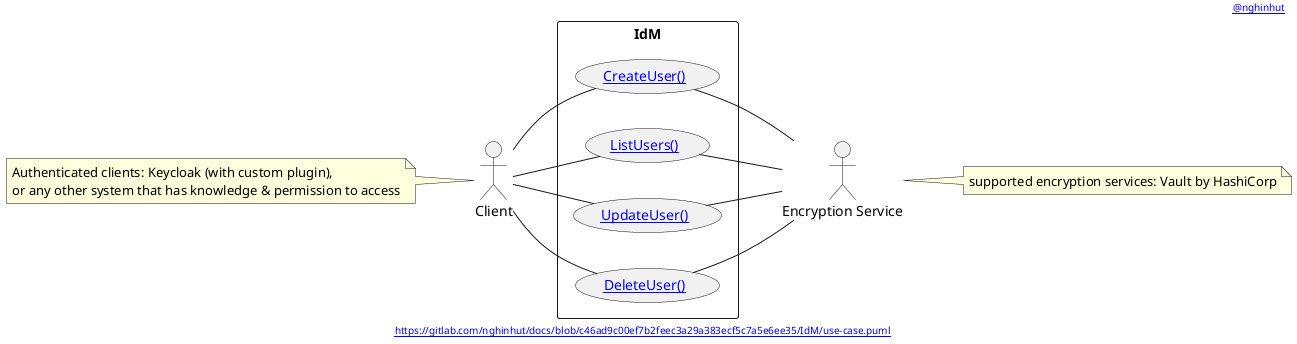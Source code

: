@startuml
'-----START auto generated metadata please keep comment here to allow auto update-----
'-----DON'T EDIT THIS SECTION, INSTEAD RE-RUN prebuild.sh TO UPDATE-----
header [[https://www.nghinhut.dev?from=http%5C%3A%5C%2F%5C%2Fwww%5C.plantuml%5C.com%5C%2Fplantuml%5C%2Fproxy%3Ffmt%3Dsvg%5C%26src%3Dhttps%5C%3A%5C%2F%5C%2Fgitlab%5C.com%5C%2Fnghinhut%5C%2Fdocs%5C%2Fraw%5C%2Fc46ad9c00ef7b2feec3a29a383ecf5c7a5e6ee35%5C%2FIdM%5C%2Fuse-case%5C.puml%0A @nghinhut]]
footer [[http://www.plantuml.com/plantuml/proxy?fmt=svg&src=https://gitlab.com/nghinhut/docs/raw/c46ad9c00ef7b2feec3a29a383ecf5c7a5e6ee35/IdM/use-case.puml https://gitlab.com/nghinhut/docs/blob/c46ad9c00ef7b2feec3a29a383ecf5c7a5e6ee35/IdM/use-case.puml]]
'-----END auto generated metadata please keep comment here to allow auto update-----
!$BASE_URL = "http://www.plantuml.com/plantuml/proxy?fmt=svg&src=" + %getenv("CI_PROJECT_URL") + "/raw/master"
left to right direction

actor "Client" as client
actor "Encryption Service" as es
rectangle IdM {
    usecase "[[$BASE_URL/IdM/uc01.sequence.puml CreateUser()]]" as UC01
    usecase "[[$BASE_URL/IdM/uc02.sequence.puml ListUsers()]]" as UC02
    usecase "[[$BASE_URL/IdM/uc03.sequence.puml UpdateUser()]]" as UC03
    usecase "[[$BASE_URL/IdM/uc04.sequence.puml DeleteUser()]]" as UC04
}


note left of client
    Authenticated clients: Keycloak (with custom plugin),
    or any other system that has knowledge & permission to access
end note


note right of es
    supported encryption services: Vault by HashiCorp
end note


client - UC01
client - UC02
client -- UC03
client -- UC04

UC01 - es
UC02 - es
UC03 -- es
UC04 -- es

@enduml
